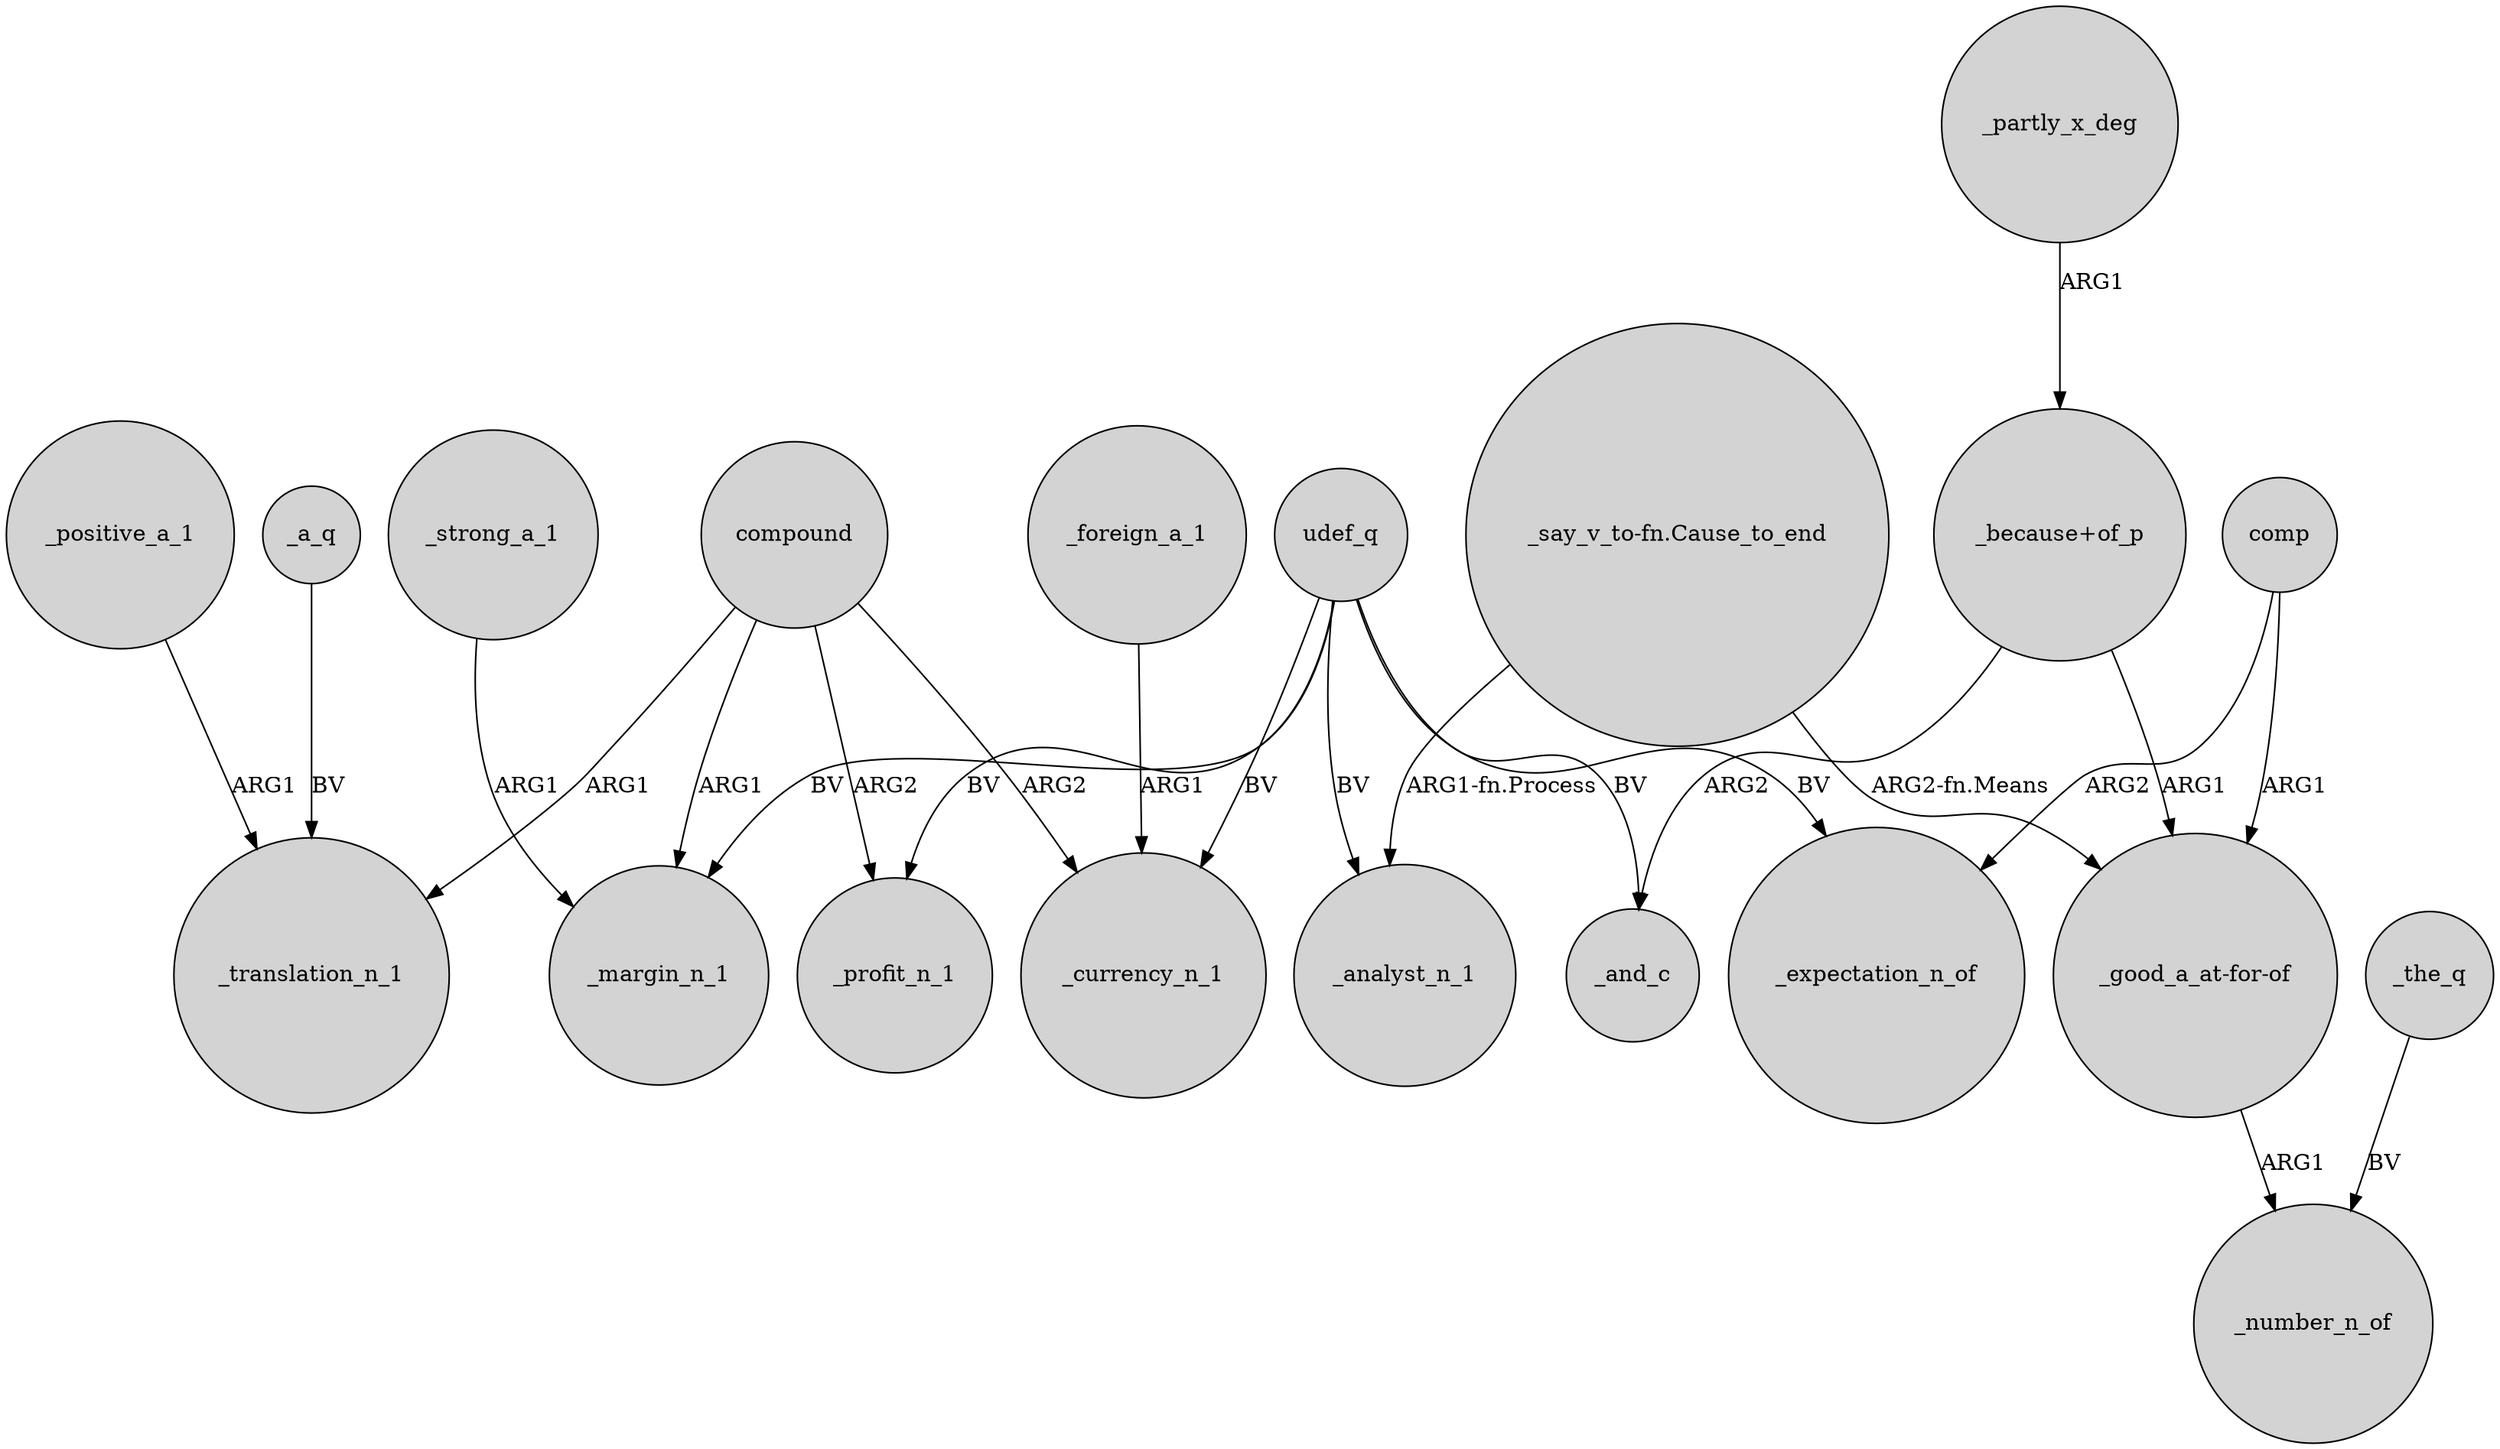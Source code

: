 digraph {
	node [shape=circle style=filled]
	_positive_a_1 -> _translation_n_1 [label=ARG1]
	_strong_a_1 -> _margin_n_1 [label=ARG1]
	compound -> _margin_n_1 [label=ARG1]
	_the_q -> _number_n_of [label=BV]
	udef_q -> _analyst_n_1 [label=BV]
	_foreign_a_1 -> _currency_n_1 [label=ARG1]
	"_because+of_p" -> "_good_a_at-for-of" [label=ARG1]
	udef_q -> _margin_n_1 [label=BV]
	udef_q -> _currency_n_1 [label=BV]
	udef_q -> _profit_n_1 [label=BV]
	udef_q -> _and_c [label=BV]
	_partly_x_deg -> "_because+of_p" [label=ARG1]
	"_say_v_to-fn.Cause_to_end" -> "_good_a_at-for-of" [label="ARG2-fn.Means"]
	"_because+of_p" -> _and_c [label=ARG2]
	_a_q -> _translation_n_1 [label=BV]
	compound -> _profit_n_1 [label=ARG2]
	udef_q -> _expectation_n_of [label=BV]
	compound -> _translation_n_1 [label=ARG1]
	comp -> "_good_a_at-for-of" [label=ARG1]
	comp -> _expectation_n_of [label=ARG2]
	"_say_v_to-fn.Cause_to_end" -> _analyst_n_1 [label="ARG1-fn.Process"]
	compound -> _currency_n_1 [label=ARG2]
	"_good_a_at-for-of" -> _number_n_of [label=ARG1]
}
